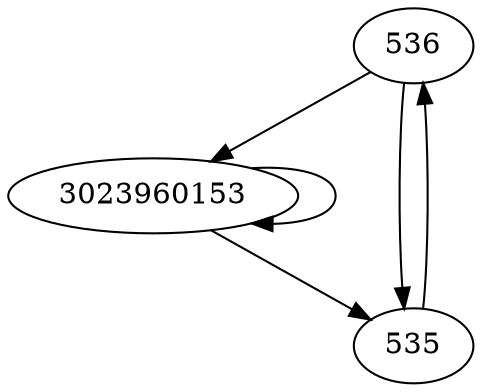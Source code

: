 digraph  {
536;
3023960153;
535;
536 -> 3023960153;
536 -> 535;
3023960153 -> 535;
3023960153 -> 3023960153;
535 -> 536;
}
